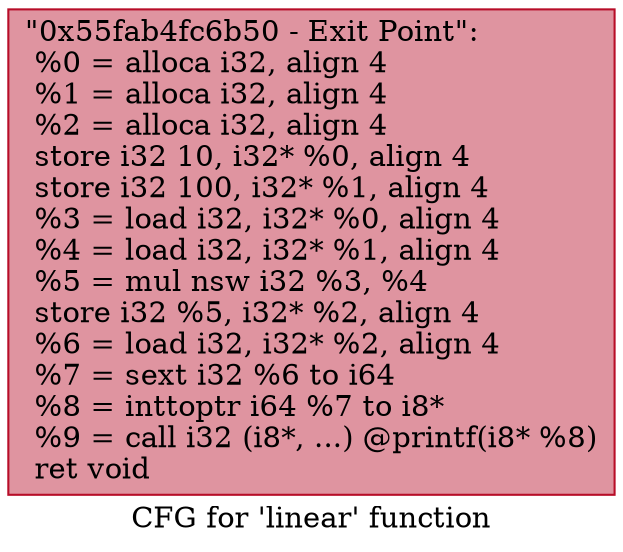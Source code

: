 digraph "CFG for 'linear' function" {
	label="CFG for 'linear' function";

	Node0x55fab4fc6b50 [shape=record,color="#b70d28ff", style=filled, fillcolor="#b70d2870",label="{\"0x55fab4fc6b50 - Exit Point\":\l  %0 = alloca i32, align 4\l  %1 = alloca i32, align 4\l  %2 = alloca i32, align 4\l  store i32 10, i32* %0, align 4\l  store i32 100, i32* %1, align 4\l  %3 = load i32, i32* %0, align 4\l  %4 = load i32, i32* %1, align 4\l  %5 = mul nsw i32 %3, %4\l  store i32 %5, i32* %2, align 4\l  %6 = load i32, i32* %2, align 4\l  %7 = sext i32 %6 to i64\l  %8 = inttoptr i64 %7 to i8*\l  %9 = call i32 (i8*, ...) @printf(i8* %8)\l  ret void\l}"];
}
